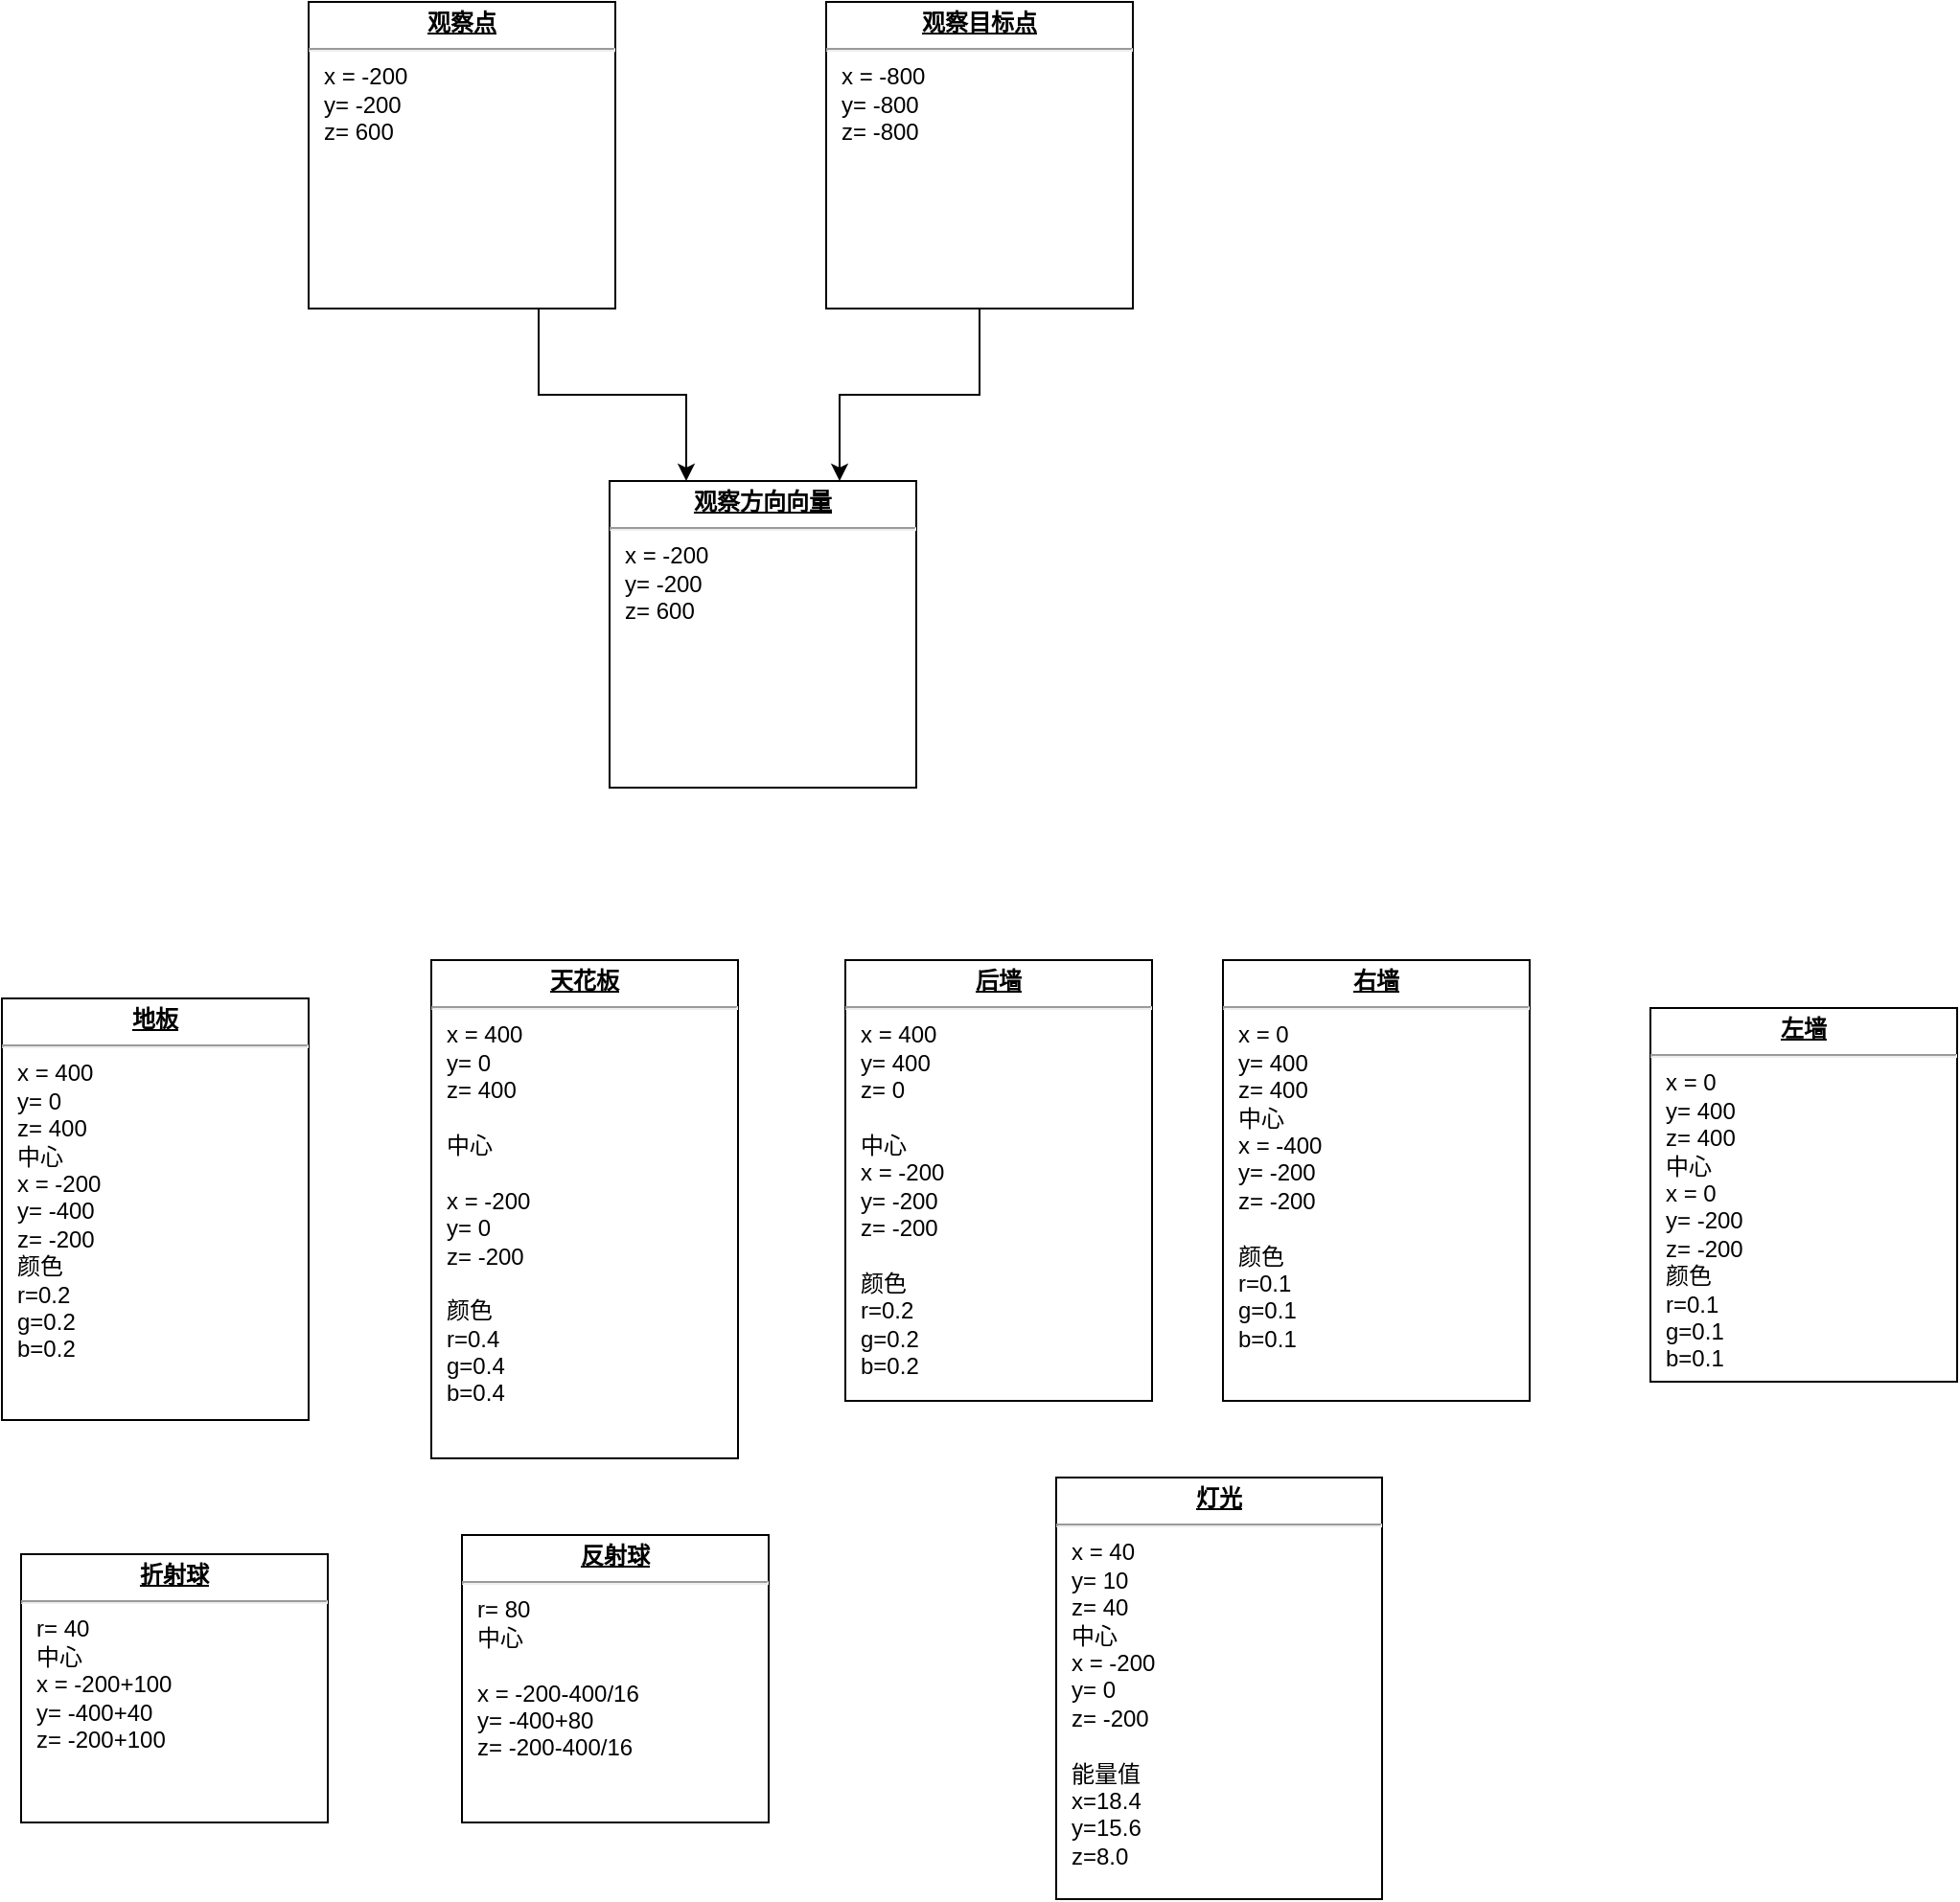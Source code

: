 <mxfile version="22.0.5" type="github">
  <diagram name="第 1 页" id="G4zZYvhnWSBs3zv3X2oq">
    <mxGraphModel dx="1434" dy="1933" grid="1" gridSize="10" guides="1" tooltips="1" connect="1" arrows="1" fold="1" page="1" pageScale="1" pageWidth="827" pageHeight="1169" math="0" shadow="0">
      <root>
        <mxCell id="0" />
        <mxCell id="1" parent="0" />
        <mxCell id="xGdQEMFhIheuoMm78p1x-4" value="&lt;p style=&quot;margin:0px;margin-top:4px;text-align:center;text-decoration:underline;&quot;&gt;&lt;b&gt;地板&lt;/b&gt;&lt;/p&gt;&lt;hr&gt;&lt;p style=&quot;margin:0px;margin-left:8px;&quot;&gt;x = 400&lt;br&gt;y= 0&lt;br&gt;z= 400&lt;/p&gt;&lt;p style=&quot;margin:0px;margin-left:8px;&quot;&gt;中心&lt;/p&gt;&lt;p style=&quot;margin:0px;margin-left:8px;&quot;&gt;x = -200&lt;br style=&quot;border-color: var(--border-color);&quot;&gt;y= -400&lt;br style=&quot;border-color: var(--border-color);&quot;&gt;z= -200&lt;br&gt;&lt;/p&gt;&lt;p style=&quot;margin:0px;margin-left:8px;&quot;&gt;颜色&lt;br&gt;r=0.2&lt;/p&gt;&lt;p style=&quot;margin:0px;margin-left:8px;&quot;&gt;g=0.2&lt;/p&gt;&lt;p style=&quot;margin:0px;margin-left:8px;&quot;&gt;b=0.2&lt;/p&gt;" style="verticalAlign=top;align=left;overflow=fill;fontSize=12;fontFamily=Helvetica;html=1;whiteSpace=wrap;" vertex="1" parent="1">
          <mxGeometry x="30" y="80" width="160" height="220" as="geometry" />
        </mxCell>
        <mxCell id="xGdQEMFhIheuoMm78p1x-5" value="&lt;p style=&quot;margin:0px;margin-top:4px;text-align:center;text-decoration:underline;&quot;&gt;&lt;b&gt;后墙&lt;/b&gt;&lt;/p&gt;&lt;hr&gt;&lt;p style=&quot;margin:0px;margin-left:8px;&quot;&gt;x = 400&lt;br&gt;y= 400&lt;br&gt;z= 0&lt;br&gt;&lt;br&gt;&lt;/p&gt;&lt;p style=&quot;border-color: var(--border-color); margin: 0px 0px 0px 8px;&quot;&gt;中心&lt;/p&gt;&lt;p style=&quot;border-color: var(--border-color); margin: 0px 0px 0px 8px;&quot;&gt;x = -200&lt;br style=&quot;border-color: var(--border-color);&quot;&gt;y= -200&lt;br style=&quot;border-color: var(--border-color);&quot;&gt;z= -200&lt;/p&gt;&lt;p style=&quot;border-color: var(--border-color); margin: 0px 0px 0px 8px;&quot;&gt;&lt;br&gt;&lt;/p&gt;&lt;p style=&quot;border-color: var(--border-color); margin: 0px 0px 0px 8px;&quot;&gt;颜色&lt;br style=&quot;border-color: var(--border-color);&quot;&gt;r=0.2&lt;/p&gt;&lt;p style=&quot;border-color: var(--border-color); margin: 0px 0px 0px 8px;&quot;&gt;g=0.2&lt;/p&gt;&lt;p style=&quot;border-color: var(--border-color); margin: 0px 0px 0px 8px;&quot;&gt;b=0.2&lt;/p&gt;" style="verticalAlign=top;align=left;overflow=fill;fontSize=12;fontFamily=Helvetica;html=1;whiteSpace=wrap;" vertex="1" parent="1">
          <mxGeometry x="470" y="60" width="160" height="230" as="geometry" />
        </mxCell>
        <mxCell id="xGdQEMFhIheuoMm78p1x-6" value="&lt;p style=&quot;margin:0px;margin-top:4px;text-align:center;text-decoration:underline;&quot;&gt;&lt;b&gt;天花板&lt;/b&gt;&lt;/p&gt;&lt;hr&gt;&lt;p style=&quot;margin:0px;margin-left:8px;&quot;&gt;x = 400&lt;br&gt;y= 0&lt;br&gt;z= 400&lt;br&gt;&lt;br&gt;&lt;/p&gt;&lt;p style=&quot;margin:0px;margin-left:8px;&quot;&gt;中心&lt;/p&gt;&lt;p style=&quot;margin:0px;margin-left:8px;&quot;&gt;&lt;br&gt;&lt;/p&gt;&lt;p style=&quot;margin:0px;margin-left:8px;&quot;&gt;x = -200&lt;/p&gt;&lt;p style=&quot;margin:0px;margin-left:8px;&quot;&gt;y= 0&lt;/p&gt;&lt;p style=&quot;margin:0px;margin-left:8px;&quot;&gt;z= -200&lt;/p&gt;&lt;p style=&quot;margin:0px;margin-left:8px;&quot;&gt;&lt;br&gt;&lt;/p&gt;&lt;p style=&quot;margin:0px;margin-left:8px;&quot;&gt;颜色&lt;/p&gt;&lt;p style=&quot;margin:0px;margin-left:8px;&quot;&gt;r=0.4&lt;/p&gt;&lt;p style=&quot;margin:0px;margin-left:8px;&quot;&gt;g=0.4&lt;/p&gt;&lt;p style=&quot;margin:0px;margin-left:8px;&quot;&gt;b=0.4&lt;/p&gt;" style="verticalAlign=top;align=left;overflow=fill;fontSize=12;fontFamily=Helvetica;html=1;whiteSpace=wrap;" vertex="1" parent="1">
          <mxGeometry x="254" y="60" width="160" height="260" as="geometry" />
        </mxCell>
        <mxCell id="xGdQEMFhIheuoMm78p1x-7" value="&lt;p style=&quot;margin: 4px 0px 0px; text-align: center;&quot;&gt;&lt;b&gt;&lt;u&gt;左墙&lt;/u&gt;&lt;/b&gt;&lt;br&gt;&lt;/p&gt;&lt;hr&gt;&lt;p style=&quot;margin:0px;margin-left:8px;&quot;&gt;x = 0&lt;br&gt;y= 400&lt;br&gt;z= 400&lt;br&gt;&lt;/p&gt;&lt;p style=&quot;border-color: var(--border-color); margin: 0px 0px 0px 8px;&quot;&gt;中心&lt;/p&gt;&lt;p style=&quot;border-color: var(--border-color); margin: 0px 0px 0px 8px;&quot;&gt;x = 0&lt;br style=&quot;border-color: var(--border-color);&quot;&gt;y= -200&lt;br style=&quot;border-color: var(--border-color);&quot;&gt;z= -200&lt;/p&gt;&lt;p style=&quot;border-color: var(--border-color); margin: 0px 0px 0px 8px;&quot;&gt;颜色&lt;br style=&quot;border-color: var(--border-color);&quot;&gt;r=0.1&lt;/p&gt;&lt;p style=&quot;border-color: var(--border-color); margin: 0px 0px 0px 8px;&quot;&gt;g=0.1&lt;/p&gt;&lt;p style=&quot;border-color: var(--border-color); margin: 0px 0px 0px 8px;&quot;&gt;b=0.1&lt;/p&gt;" style="verticalAlign=top;align=left;overflow=fill;fontSize=12;fontFamily=Helvetica;html=1;whiteSpace=wrap;" vertex="1" parent="1">
          <mxGeometry x="890" y="85" width="160" height="195" as="geometry" />
        </mxCell>
        <mxCell id="xGdQEMFhIheuoMm78p1x-8" value="&lt;p style=&quot;margin: 4px 0px 0px; text-align: center;&quot;&gt;&lt;b&gt;&lt;u&gt;右墙&lt;/u&gt;&lt;/b&gt;&lt;br&gt;&lt;/p&gt;&lt;hr&gt;&lt;p style=&quot;margin:0px;margin-left:8px;&quot;&gt;x = 0&lt;br&gt;y= 400&lt;br&gt;z= 400&lt;br&gt;&lt;/p&gt;&lt;p style=&quot;border-color: var(--border-color); margin: 0px 0px 0px 8px;&quot;&gt;中心&lt;/p&gt;&lt;p style=&quot;border-color: var(--border-color); margin: 0px 0px 0px 8px;&quot;&gt;x = -400&lt;br style=&quot;border-color: var(--border-color);&quot;&gt;y= -200&lt;br style=&quot;border-color: var(--border-color);&quot;&gt;z= -200&lt;/p&gt;&lt;p style=&quot;border-color: var(--border-color); margin: 0px 0px 0px 8px;&quot;&gt;&lt;br&gt;&lt;/p&gt;&lt;p style=&quot;border-color: var(--border-color); margin: 0px 0px 0px 8px;&quot;&gt;颜色&lt;br style=&quot;border-color: var(--border-color);&quot;&gt;r=0.1&lt;/p&gt;&lt;p style=&quot;border-color: var(--border-color); margin: 0px 0px 0px 8px;&quot;&gt;g=0.1&lt;/p&gt;&lt;p style=&quot;border-color: var(--border-color); margin: 0px 0px 0px 8px;&quot;&gt;b=0.1&lt;/p&gt;" style="verticalAlign=top;align=left;overflow=fill;fontSize=12;fontFamily=Helvetica;html=1;whiteSpace=wrap;" vertex="1" parent="1">
          <mxGeometry x="667" y="60" width="160" height="230" as="geometry" />
        </mxCell>
        <mxCell id="xGdQEMFhIheuoMm78p1x-9" value="&lt;p style=&quot;margin:0px;margin-top:4px;text-align:center;text-decoration:underline;&quot;&gt;&lt;b&gt;灯光&lt;/b&gt;&lt;/p&gt;&lt;hr&gt;&lt;p style=&quot;margin:0px;margin-left:8px;&quot;&gt;x = 40&lt;br&gt;y= 10&lt;br&gt;z= 40&lt;br&gt;&lt;/p&gt;&lt;p style=&quot;border-color: var(--border-color); margin: 0px 0px 0px 8px;&quot;&gt;中心&lt;/p&gt;&lt;p style=&quot;border-color: var(--border-color); margin: 0px 0px 0px 8px;&quot;&gt;x = -200&lt;br style=&quot;border-color: var(--border-color);&quot;&gt;y= 0&lt;br style=&quot;border-color: var(--border-color);&quot;&gt;z= -200&lt;br&gt;&lt;br&gt;能量值&lt;br&gt;x=18.4&lt;/p&gt;&lt;p style=&quot;border-color: var(--border-color); margin: 0px 0px 0px 8px;&quot;&gt;y=15.6&lt;/p&gt;&lt;p style=&quot;border-color: var(--border-color); margin: 0px 0px 0px 8px;&quot;&gt;z=8.0&lt;/p&gt;" style="verticalAlign=top;align=left;overflow=fill;fontSize=12;fontFamily=Helvetica;html=1;whiteSpace=wrap;" vertex="1" parent="1">
          <mxGeometry x="580" y="330" width="170" height="220" as="geometry" />
        </mxCell>
        <mxCell id="xGdQEMFhIheuoMm78p1x-10" value="&lt;p style=&quot;margin:0px;margin-top:4px;text-align:center;text-decoration:underline;&quot;&gt;&lt;b&gt;折射球&lt;/b&gt;&lt;/p&gt;&lt;hr&gt;&lt;p style=&quot;margin:0px;margin-left:8px;&quot;&gt;r= 40&lt;br&gt;&lt;/p&gt;&lt;p style=&quot;border-color: var(--border-color); margin: 0px 0px 0px 8px;&quot;&gt;中心&lt;/p&gt;&lt;p style=&quot;border-color: var(--border-color); margin: 0px 0px 0px 8px;&quot;&gt;x = -200+100&lt;br style=&quot;border-color: var(--border-color);&quot;&gt;y= -400+40&lt;br style=&quot;border-color: var(--border-color);&quot;&gt;z= -200+100&lt;/p&gt;" style="verticalAlign=top;align=left;overflow=fill;fontSize=12;fontFamily=Helvetica;html=1;whiteSpace=wrap;" vertex="1" parent="1">
          <mxGeometry x="40" y="370" width="160" height="140" as="geometry" />
        </mxCell>
        <mxCell id="xGdQEMFhIheuoMm78p1x-11" value="&lt;p style=&quot;margin:0px;margin-top:4px;text-align:center;text-decoration:underline;&quot;&gt;&lt;b&gt;反射球&lt;/b&gt;&lt;/p&gt;&lt;hr&gt;&lt;p style=&quot;margin:0px;margin-left:8px;&quot;&gt;r= 80&lt;br&gt;&lt;/p&gt;&lt;p style=&quot;margin:0px;margin-left:8px;&quot;&gt;中心&lt;/p&gt;&lt;p style=&quot;margin:0px;margin-left:8px;&quot;&gt;&lt;br&gt;&lt;/p&gt;&lt;p style=&quot;margin:0px;margin-left:8px;&quot;&gt;x = -200-400/16&lt;/p&gt;&lt;p style=&quot;margin:0px;margin-left:8px;&quot;&gt;y= -400+80&lt;/p&gt;&lt;p style=&quot;margin:0px;margin-left:8px;&quot;&gt;z= -200-400/16&lt;/p&gt;" style="verticalAlign=top;align=left;overflow=fill;fontSize=12;fontFamily=Helvetica;html=1;whiteSpace=wrap;" vertex="1" parent="1">
          <mxGeometry x="270" y="360" width="160" height="150" as="geometry" />
        </mxCell>
        <mxCell id="xGdQEMFhIheuoMm78p1x-18" style="edgeStyle=orthogonalEdgeStyle;rounded=0;orthogonalLoop=1;jettySize=auto;html=1;exitX=0.75;exitY=1;exitDx=0;exitDy=0;entryX=0.25;entryY=0;entryDx=0;entryDy=0;" edge="1" parent="1" source="xGdQEMFhIheuoMm78p1x-12" target="xGdQEMFhIheuoMm78p1x-14">
          <mxGeometry relative="1" as="geometry" />
        </mxCell>
        <mxCell id="xGdQEMFhIheuoMm78p1x-12" value="&lt;p style=&quot;margin:0px;margin-top:4px;text-align:center;text-decoration:underline;&quot;&gt;&lt;b&gt;观察点&lt;/b&gt;&lt;/p&gt;&lt;hr&gt;&lt;p style=&quot;margin:0px;margin-left:8px;&quot;&gt;x = -200&lt;br&gt;y= -200&lt;br&gt;z= 600&lt;br&gt;&lt;/p&gt;" style="verticalAlign=top;align=left;overflow=fill;fontSize=12;fontFamily=Helvetica;html=1;whiteSpace=wrap;" vertex="1" parent="1">
          <mxGeometry x="190" y="-440" width="160" height="160" as="geometry" />
        </mxCell>
        <mxCell id="xGdQEMFhIheuoMm78p1x-17" style="edgeStyle=orthogonalEdgeStyle;rounded=0;orthogonalLoop=1;jettySize=auto;html=1;exitX=0.5;exitY=1;exitDx=0;exitDy=0;entryX=0.75;entryY=0;entryDx=0;entryDy=0;" edge="1" parent="1" source="xGdQEMFhIheuoMm78p1x-13" target="xGdQEMFhIheuoMm78p1x-14">
          <mxGeometry relative="1" as="geometry" />
        </mxCell>
        <mxCell id="xGdQEMFhIheuoMm78p1x-13" value="&lt;p style=&quot;margin:0px;margin-top:4px;text-align:center;text-decoration:underline;&quot;&gt;&lt;b&gt;观察目标点&lt;/b&gt;&lt;/p&gt;&lt;hr&gt;&lt;p style=&quot;margin:0px;margin-left:8px;&quot;&gt;x = -800&lt;br&gt;y= -800&lt;br&gt;z= -800&lt;br&gt;&lt;/p&gt;" style="verticalAlign=top;align=left;overflow=fill;fontSize=12;fontFamily=Helvetica;html=1;whiteSpace=wrap;" vertex="1" parent="1">
          <mxGeometry x="460" y="-440" width="160" height="160" as="geometry" />
        </mxCell>
        <mxCell id="xGdQEMFhIheuoMm78p1x-14" value="&lt;p style=&quot;margin:0px;margin-top:4px;text-align:center;text-decoration:underline;&quot;&gt;&lt;b&gt;观察方向向量&lt;/b&gt;&lt;/p&gt;&lt;hr&gt;&lt;p style=&quot;margin:0px;margin-left:8px;&quot;&gt;x = -200&lt;br&gt;y= -200&lt;br&gt;z= 600&lt;br&gt;&lt;/p&gt;" style="verticalAlign=top;align=left;overflow=fill;fontSize=12;fontFamily=Helvetica;html=1;whiteSpace=wrap;" vertex="1" parent="1">
          <mxGeometry x="347" y="-190" width="160" height="160" as="geometry" />
        </mxCell>
      </root>
    </mxGraphModel>
  </diagram>
</mxfile>
